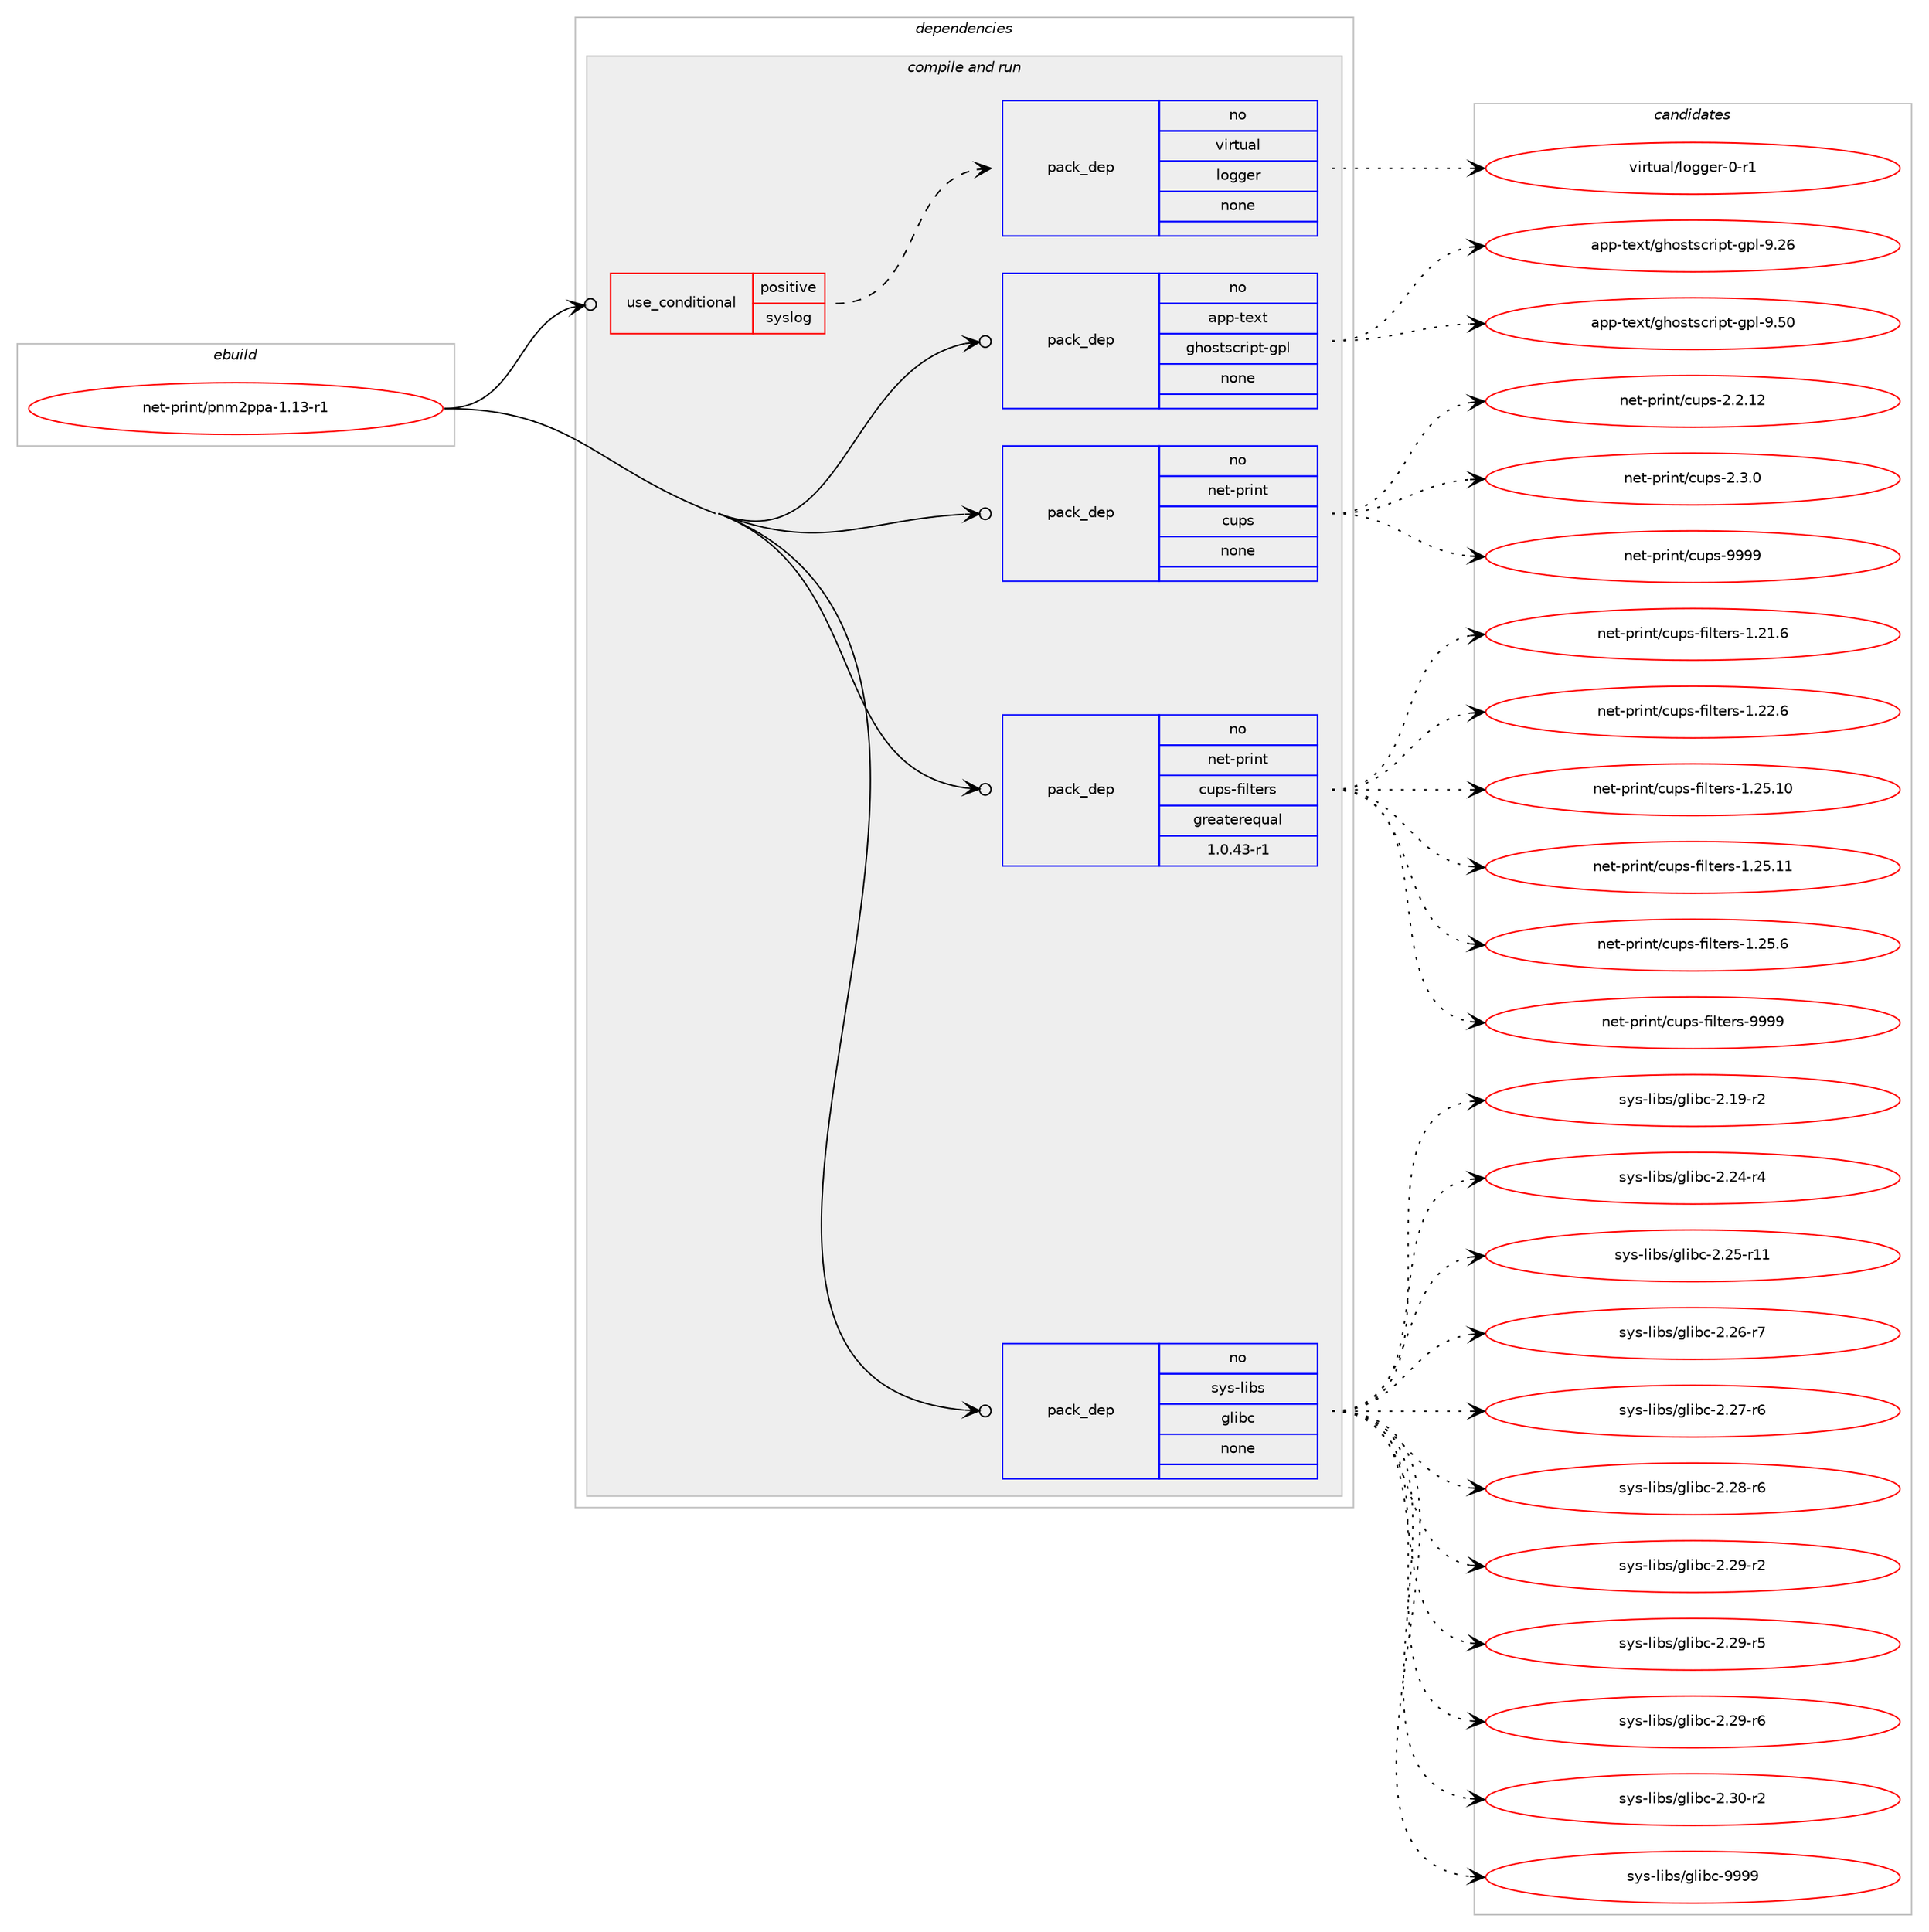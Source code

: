 digraph prolog {

# *************
# Graph options
# *************

newrank=true;
concentrate=true;
compound=true;
graph [rankdir=LR,fontname=Helvetica,fontsize=10,ranksep=1.5];#, ranksep=2.5, nodesep=0.2];
edge  [arrowhead=vee];
node  [fontname=Helvetica,fontsize=10];

# **********
# The ebuild
# **********

subgraph cluster_leftcol {
color=gray;
rank=same;
label=<<i>ebuild</i>>;
id [label="net-print/pnm2ppa-1.13-r1", color=red, width=4, href="../net-print/pnm2ppa-1.13-r1.svg"];
}

# ****************
# The dependencies
# ****************

subgraph cluster_midcol {
color=gray;
label=<<i>dependencies</i>>;
subgraph cluster_compile {
fillcolor="#eeeeee";
style=filled;
label=<<i>compile</i>>;
}
subgraph cluster_compileandrun {
fillcolor="#eeeeee";
style=filled;
label=<<i>compile and run</i>>;
subgraph cond205210 {
dependency841822 [label=<<TABLE BORDER="0" CELLBORDER="1" CELLSPACING="0" CELLPADDING="4"><TR><TD ROWSPAN="3" CELLPADDING="10">use_conditional</TD></TR><TR><TD>positive</TD></TR><TR><TD>syslog</TD></TR></TABLE>>, shape=none, color=red];
subgraph pack621759 {
dependency841823 [label=<<TABLE BORDER="0" CELLBORDER="1" CELLSPACING="0" CELLPADDING="4" WIDTH="220"><TR><TD ROWSPAN="6" CELLPADDING="30">pack_dep</TD></TR><TR><TD WIDTH="110">no</TD></TR><TR><TD>virtual</TD></TR><TR><TD>logger</TD></TR><TR><TD>none</TD></TR><TR><TD></TD></TR></TABLE>>, shape=none, color=blue];
}
dependency841822:e -> dependency841823:w [weight=20,style="dashed",arrowhead="vee"];
}
id:e -> dependency841822:w [weight=20,style="solid",arrowhead="odotvee"];
subgraph pack621760 {
dependency841824 [label=<<TABLE BORDER="0" CELLBORDER="1" CELLSPACING="0" CELLPADDING="4" WIDTH="220"><TR><TD ROWSPAN="6" CELLPADDING="30">pack_dep</TD></TR><TR><TD WIDTH="110">no</TD></TR><TR><TD>app-text</TD></TR><TR><TD>ghostscript-gpl</TD></TR><TR><TD>none</TD></TR><TR><TD></TD></TR></TABLE>>, shape=none, color=blue];
}
id:e -> dependency841824:w [weight=20,style="solid",arrowhead="odotvee"];
subgraph pack621761 {
dependency841825 [label=<<TABLE BORDER="0" CELLBORDER="1" CELLSPACING="0" CELLPADDING="4" WIDTH="220"><TR><TD ROWSPAN="6" CELLPADDING="30">pack_dep</TD></TR><TR><TD WIDTH="110">no</TD></TR><TR><TD>net-print</TD></TR><TR><TD>cups</TD></TR><TR><TD>none</TD></TR><TR><TD></TD></TR></TABLE>>, shape=none, color=blue];
}
id:e -> dependency841825:w [weight=20,style="solid",arrowhead="odotvee"];
subgraph pack621762 {
dependency841826 [label=<<TABLE BORDER="0" CELLBORDER="1" CELLSPACING="0" CELLPADDING="4" WIDTH="220"><TR><TD ROWSPAN="6" CELLPADDING="30">pack_dep</TD></TR><TR><TD WIDTH="110">no</TD></TR><TR><TD>net-print</TD></TR><TR><TD>cups-filters</TD></TR><TR><TD>greaterequal</TD></TR><TR><TD>1.0.43-r1</TD></TR></TABLE>>, shape=none, color=blue];
}
id:e -> dependency841826:w [weight=20,style="solid",arrowhead="odotvee"];
subgraph pack621763 {
dependency841827 [label=<<TABLE BORDER="0" CELLBORDER="1" CELLSPACING="0" CELLPADDING="4" WIDTH="220"><TR><TD ROWSPAN="6" CELLPADDING="30">pack_dep</TD></TR><TR><TD WIDTH="110">no</TD></TR><TR><TD>sys-libs</TD></TR><TR><TD>glibc</TD></TR><TR><TD>none</TD></TR><TR><TD></TD></TR></TABLE>>, shape=none, color=blue];
}
id:e -> dependency841827:w [weight=20,style="solid",arrowhead="odotvee"];
}
subgraph cluster_run {
fillcolor="#eeeeee";
style=filled;
label=<<i>run</i>>;
}
}

# **************
# The candidates
# **************

subgraph cluster_choices {
rank=same;
color=gray;
label=<<i>candidates</i>>;

subgraph choice621759 {
color=black;
nodesep=1;
choice118105114116117971084710811110310310111445484511449 [label="virtual/logger-0-r1", color=red, width=4,href="../virtual/logger-0-r1.svg"];
dependency841823:e -> choice118105114116117971084710811110310310111445484511449:w [style=dotted,weight="100"];
}
subgraph choice621760 {
color=black;
nodesep=1;
choice97112112451161011201164710310411111511611599114105112116451031121084557465054 [label="app-text/ghostscript-gpl-9.26", color=red, width=4,href="../app-text/ghostscript-gpl-9.26.svg"];
choice97112112451161011201164710310411111511611599114105112116451031121084557465348 [label="app-text/ghostscript-gpl-9.50", color=red, width=4,href="../app-text/ghostscript-gpl-9.50.svg"];
dependency841824:e -> choice97112112451161011201164710310411111511611599114105112116451031121084557465054:w [style=dotted,weight="100"];
dependency841824:e -> choice97112112451161011201164710310411111511611599114105112116451031121084557465348:w [style=dotted,weight="100"];
}
subgraph choice621761 {
color=black;
nodesep=1;
choice11010111645112114105110116479911711211545504650464950 [label="net-print/cups-2.2.12", color=red, width=4,href="../net-print/cups-2.2.12.svg"];
choice110101116451121141051101164799117112115455046514648 [label="net-print/cups-2.3.0", color=red, width=4,href="../net-print/cups-2.3.0.svg"];
choice1101011164511211410511011647991171121154557575757 [label="net-print/cups-9999", color=red, width=4,href="../net-print/cups-9999.svg"];
dependency841825:e -> choice11010111645112114105110116479911711211545504650464950:w [style=dotted,weight="100"];
dependency841825:e -> choice110101116451121141051101164799117112115455046514648:w [style=dotted,weight="100"];
dependency841825:e -> choice1101011164511211410511011647991171121154557575757:w [style=dotted,weight="100"];
}
subgraph choice621762 {
color=black;
nodesep=1;
choice1101011164511211410511011647991171121154510210510811610111411545494650494654 [label="net-print/cups-filters-1.21.6", color=red, width=4,href="../net-print/cups-filters-1.21.6.svg"];
choice1101011164511211410511011647991171121154510210510811610111411545494650504654 [label="net-print/cups-filters-1.22.6", color=red, width=4,href="../net-print/cups-filters-1.22.6.svg"];
choice110101116451121141051101164799117112115451021051081161011141154549465053464948 [label="net-print/cups-filters-1.25.10", color=red, width=4,href="../net-print/cups-filters-1.25.10.svg"];
choice110101116451121141051101164799117112115451021051081161011141154549465053464949 [label="net-print/cups-filters-1.25.11", color=red, width=4,href="../net-print/cups-filters-1.25.11.svg"];
choice1101011164511211410511011647991171121154510210510811610111411545494650534654 [label="net-print/cups-filters-1.25.6", color=red, width=4,href="../net-print/cups-filters-1.25.6.svg"];
choice110101116451121141051101164799117112115451021051081161011141154557575757 [label="net-print/cups-filters-9999", color=red, width=4,href="../net-print/cups-filters-9999.svg"];
dependency841826:e -> choice1101011164511211410511011647991171121154510210510811610111411545494650494654:w [style=dotted,weight="100"];
dependency841826:e -> choice1101011164511211410511011647991171121154510210510811610111411545494650504654:w [style=dotted,weight="100"];
dependency841826:e -> choice110101116451121141051101164799117112115451021051081161011141154549465053464948:w [style=dotted,weight="100"];
dependency841826:e -> choice110101116451121141051101164799117112115451021051081161011141154549465053464949:w [style=dotted,weight="100"];
dependency841826:e -> choice1101011164511211410511011647991171121154510210510811610111411545494650534654:w [style=dotted,weight="100"];
dependency841826:e -> choice110101116451121141051101164799117112115451021051081161011141154557575757:w [style=dotted,weight="100"];
}
subgraph choice621763 {
color=black;
nodesep=1;
choice115121115451081059811547103108105989945504649574511450 [label="sys-libs/glibc-2.19-r2", color=red, width=4,href="../sys-libs/glibc-2.19-r2.svg"];
choice115121115451081059811547103108105989945504650524511452 [label="sys-libs/glibc-2.24-r4", color=red, width=4,href="../sys-libs/glibc-2.24-r4.svg"];
choice11512111545108105981154710310810598994550465053451144949 [label="sys-libs/glibc-2.25-r11", color=red, width=4,href="../sys-libs/glibc-2.25-r11.svg"];
choice115121115451081059811547103108105989945504650544511455 [label="sys-libs/glibc-2.26-r7", color=red, width=4,href="../sys-libs/glibc-2.26-r7.svg"];
choice115121115451081059811547103108105989945504650554511454 [label="sys-libs/glibc-2.27-r6", color=red, width=4,href="../sys-libs/glibc-2.27-r6.svg"];
choice115121115451081059811547103108105989945504650564511454 [label="sys-libs/glibc-2.28-r6", color=red, width=4,href="../sys-libs/glibc-2.28-r6.svg"];
choice115121115451081059811547103108105989945504650574511450 [label="sys-libs/glibc-2.29-r2", color=red, width=4,href="../sys-libs/glibc-2.29-r2.svg"];
choice115121115451081059811547103108105989945504650574511453 [label="sys-libs/glibc-2.29-r5", color=red, width=4,href="../sys-libs/glibc-2.29-r5.svg"];
choice115121115451081059811547103108105989945504650574511454 [label="sys-libs/glibc-2.29-r6", color=red, width=4,href="../sys-libs/glibc-2.29-r6.svg"];
choice115121115451081059811547103108105989945504651484511450 [label="sys-libs/glibc-2.30-r2", color=red, width=4,href="../sys-libs/glibc-2.30-r2.svg"];
choice11512111545108105981154710310810598994557575757 [label="sys-libs/glibc-9999", color=red, width=4,href="../sys-libs/glibc-9999.svg"];
dependency841827:e -> choice115121115451081059811547103108105989945504649574511450:w [style=dotted,weight="100"];
dependency841827:e -> choice115121115451081059811547103108105989945504650524511452:w [style=dotted,weight="100"];
dependency841827:e -> choice11512111545108105981154710310810598994550465053451144949:w [style=dotted,weight="100"];
dependency841827:e -> choice115121115451081059811547103108105989945504650544511455:w [style=dotted,weight="100"];
dependency841827:e -> choice115121115451081059811547103108105989945504650554511454:w [style=dotted,weight="100"];
dependency841827:e -> choice115121115451081059811547103108105989945504650564511454:w [style=dotted,weight="100"];
dependency841827:e -> choice115121115451081059811547103108105989945504650574511450:w [style=dotted,weight="100"];
dependency841827:e -> choice115121115451081059811547103108105989945504650574511453:w [style=dotted,weight="100"];
dependency841827:e -> choice115121115451081059811547103108105989945504650574511454:w [style=dotted,weight="100"];
dependency841827:e -> choice115121115451081059811547103108105989945504651484511450:w [style=dotted,weight="100"];
dependency841827:e -> choice11512111545108105981154710310810598994557575757:w [style=dotted,weight="100"];
}
}

}
